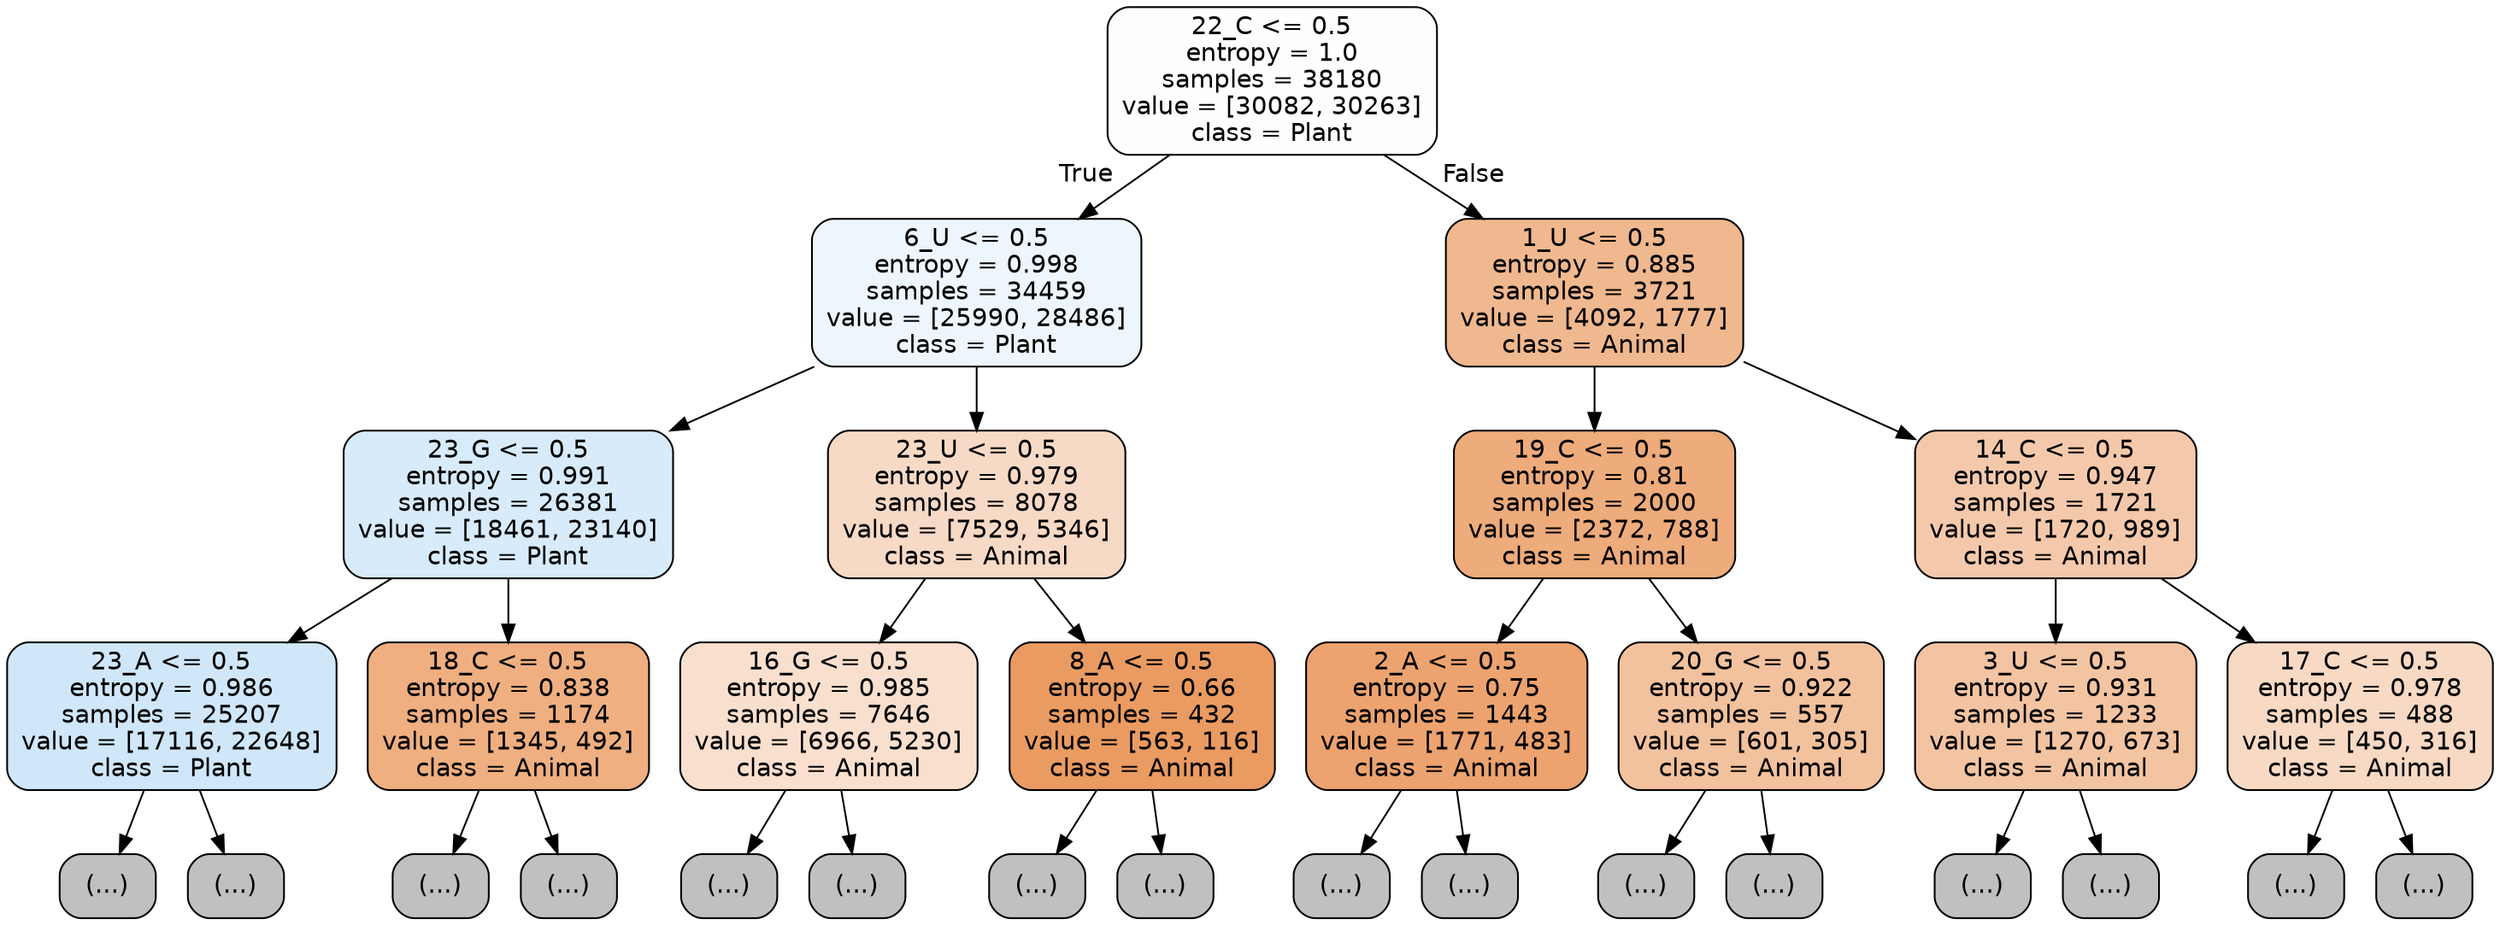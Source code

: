 digraph Tree {
node [shape=box, style="filled, rounded", color="black", fontname="helvetica"] ;
edge [fontname="helvetica"] ;
0 [label="22_C <= 0.5\nentropy = 1.0\nsamples = 38180\nvalue = [30082, 30263]\nclass = Plant", fillcolor="#fefeff"] ;
1 [label="6_U <= 0.5\nentropy = 0.998\nsamples = 34459\nvalue = [25990, 28486]\nclass = Plant", fillcolor="#eef6fd"] ;
0 -> 1 [labeldistance=2.5, labelangle=45, headlabel="True"] ;
2 [label="23_G <= 0.5\nentropy = 0.991\nsamples = 26381\nvalue = [18461, 23140]\nclass = Plant", fillcolor="#d7ebfa"] ;
1 -> 2 ;
3 [label="23_A <= 0.5\nentropy = 0.986\nsamples = 25207\nvalue = [17116, 22648]\nclass = Plant", fillcolor="#cfe7f9"] ;
2 -> 3 ;
4 [label="(...)", fillcolor="#C0C0C0"] ;
3 -> 4 ;
10265 [label="(...)", fillcolor="#C0C0C0"] ;
3 -> 10265 ;
10652 [label="18_C <= 0.5\nentropy = 0.838\nsamples = 1174\nvalue = [1345, 492]\nclass = Animal", fillcolor="#efaf81"] ;
2 -> 10652 ;
10653 [label="(...)", fillcolor="#C0C0C0"] ;
10652 -> 10653 ;
11020 [label="(...)", fillcolor="#C0C0C0"] ;
10652 -> 11020 ;
11145 [label="23_U <= 0.5\nentropy = 0.979\nsamples = 8078\nvalue = [7529, 5346]\nclass = Animal", fillcolor="#f7dac6"] ;
1 -> 11145 ;
11146 [label="16_G <= 0.5\nentropy = 0.985\nsamples = 7646\nvalue = [6966, 5230]\nclass = Animal", fillcolor="#f9e0ce"] ;
11145 -> 11146 ;
11147 [label="(...)", fillcolor="#C0C0C0"] ;
11146 -> 11147 ;
13972 [label="(...)", fillcolor="#C0C0C0"] ;
11146 -> 13972 ;
14961 [label="8_A <= 0.5\nentropy = 0.66\nsamples = 432\nvalue = [563, 116]\nclass = Animal", fillcolor="#ea9b62"] ;
11145 -> 14961 ;
14962 [label="(...)", fillcolor="#C0C0C0"] ;
14961 -> 14962 ;
15077 [label="(...)", fillcolor="#C0C0C0"] ;
14961 -> 15077 ;
15098 [label="1_U <= 0.5\nentropy = 0.885\nsamples = 3721\nvalue = [4092, 1777]\nclass = Animal", fillcolor="#f0b88f"] ;
0 -> 15098 [labeldistance=2.5, labelangle=-45, headlabel="False"] ;
15099 [label="19_C <= 0.5\nentropy = 0.81\nsamples = 2000\nvalue = [2372, 788]\nclass = Animal", fillcolor="#eeab7b"] ;
15098 -> 15099 ;
15100 [label="2_A <= 0.5\nentropy = 0.75\nsamples = 1443\nvalue = [1771, 483]\nclass = Animal", fillcolor="#eca36f"] ;
15099 -> 15100 ;
15101 [label="(...)", fillcolor="#C0C0C0"] ;
15100 -> 15101 ;
15598 [label="(...)", fillcolor="#C0C0C0"] ;
15100 -> 15598 ;
15783 [label="20_G <= 0.5\nentropy = 0.922\nsamples = 557\nvalue = [601, 305]\nclass = Animal", fillcolor="#f2c19d"] ;
15099 -> 15783 ;
15784 [label="(...)", fillcolor="#C0C0C0"] ;
15783 -> 15784 ;
16031 [label="(...)", fillcolor="#C0C0C0"] ;
15783 -> 16031 ;
16108 [label="14_C <= 0.5\nentropy = 0.947\nsamples = 1721\nvalue = [1720, 989]\nclass = Animal", fillcolor="#f4c9ab"] ;
15098 -> 16108 ;
16109 [label="3_U <= 0.5\nentropy = 0.931\nsamples = 1233\nvalue = [1270, 673]\nclass = Animal", fillcolor="#f3c4a2"] ;
16108 -> 16109 ;
16110 [label="(...)", fillcolor="#C0C0C0"] ;
16109 -> 16110 ;
16591 [label="(...)", fillcolor="#C0C0C0"] ;
16109 -> 16591 ;
16742 [label="17_C <= 0.5\nentropy = 0.978\nsamples = 488\nvalue = [450, 316]\nclass = Animal", fillcolor="#f7d9c4"] ;
16108 -> 16742 ;
16743 [label="(...)", fillcolor="#C0C0C0"] ;
16742 -> 16743 ;
16890 [label="(...)", fillcolor="#C0C0C0"] ;
16742 -> 16890 ;
}